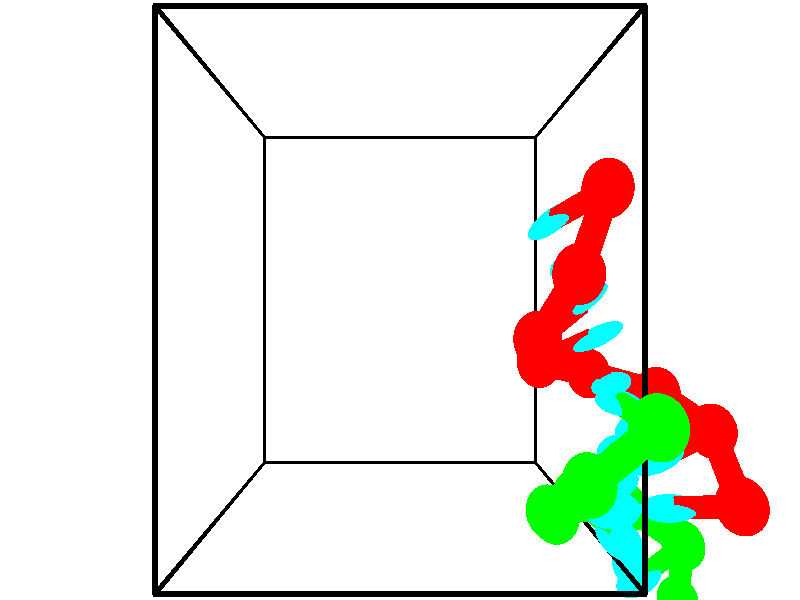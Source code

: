 // switches for output
#declare DRAW_BASES = 1; // possible values are 0, 1; only relevant for DNA ribbons
#declare DRAW_BASES_TYPE = 3; // possible values are 1, 2, 3; only relevant for DNA ribbons
#declare DRAW_FOG = 0; // set to 1 to enable fog

#include "colors.inc"

#include "transforms.inc"
background { rgb <1, 1, 1>}

#default {
   normal{
       ripples 0.25
       frequency 0.20
       turbulence 0.2
       lambda 5
   }
	finish {
		phong 0.1
		phong_size 40.
	}
}

// original window dimensions: 1024x640


// camera settings

camera {
	sky <-0, 1, 0>
	up <-0, 1, 0>
	right 1.6 * <1, 0, 0>
	location <2.5, 2.5, 11.1562>
	look_at <2.5, 2.5, 2.5>
	direction <0, 0, -8.6562>
	angle 67.0682
}


# declare cpy_camera_pos = <2.5, 2.5, 11.1562>;
# if (DRAW_FOG = 1)
fog {
	fog_type 2
	up vnormalize(cpy_camera_pos)
	color rgbt<1,1,1,0.3>
	distance 1e-5
	fog_alt 3e-3
	fog_offset 4
}
# end


// LIGHTS

# declare lum = 6;
global_settings {
	ambient_light rgb lum * <0.05, 0.05, 0.05>
	max_trace_level 15
}# declare cpy_direct_light_amount = 0.25;
light_source
{	1000 * <-1, -1, 1>,
	rgb lum * cpy_direct_light_amount
	parallel
}

light_source
{	1000 * <1, 1, -1>,
	rgb lum * cpy_direct_light_amount
	parallel
}

// strand 0

// nucleotide -1

// particle -1
sphere {
	<4.558525, 3.420820, 5.172700> 0.250000
	pigment { color rgbt <1,0,0,0> }
	no_shadow
}
cylinder {
	<4.308895, 3.297943, 4.885323>,  <4.159117, 3.224217, 4.712896>, 0.100000
	pigment { color rgbt <1,0,0,0> }
	no_shadow
}
cylinder {
	<4.308895, 3.297943, 4.885323>,  <4.558525, 3.420820, 5.172700>, 0.100000
	pigment { color rgbt <1,0,0,0> }
	no_shadow
}

// particle -1
sphere {
	<4.308895, 3.297943, 4.885323> 0.100000
	pigment { color rgbt <1,0,0,0> }
	no_shadow
}
sphere {
	0, 1
	scale<0.080000,0.200000,0.300000>
	matrix <0.656753, -0.704378, -0.269309,
		-0.423326, -0.639910, 0.641335,
		-0.624075, -0.307193, -0.718444,
		4.121673, 3.205785, 4.669789>
	pigment { color rgbt <0,1,1,0> }
	no_shadow
}
cylinder {
	<4.229101, 2.708594, 5.323648>,  <4.558525, 3.420820, 5.172700>, 0.130000
	pigment { color rgbt <1,0,0,0> }
	no_shadow
}

// nucleotide -1

// particle -1
sphere {
	<4.229101, 2.708594, 5.323648> 0.250000
	pigment { color rgbt <1,0,0,0> }
	no_shadow
}
cylinder {
	<4.268810, 2.779755, 4.932037>,  <4.292636, 2.822451, 4.697071>, 0.100000
	pigment { color rgbt <1,0,0,0> }
	no_shadow
}
cylinder {
	<4.268810, 2.779755, 4.932037>,  <4.229101, 2.708594, 5.323648>, 0.100000
	pigment { color rgbt <1,0,0,0> }
	no_shadow
}

// particle -1
sphere {
	<4.268810, 2.779755, 4.932037> 0.100000
	pigment { color rgbt <1,0,0,0> }
	no_shadow
}
sphere {
	0, 1
	scale<0.080000,0.200000,0.300000>
	matrix <0.570774, -0.816114, -0.090422,
		-0.815084, -0.549827, -0.182561,
		0.099274, 0.177903, -0.979028,
		4.298593, 2.833126, 4.638329>
	pigment { color rgbt <0,1,1,0> }
	no_shadow
}
cylinder {
	<3.941212, 2.155123, 4.830192>,  <4.229101, 2.708594, 5.323648>, 0.130000
	pigment { color rgbt <1,0,0,0> }
	no_shadow
}

// nucleotide -1

// particle -1
sphere {
	<3.941212, 2.155123, 4.830192> 0.250000
	pigment { color rgbt <1,0,0,0> }
	no_shadow
}
cylinder {
	<4.266857, 2.346939, 4.699188>,  <4.462244, 2.462029, 4.620586>, 0.100000
	pigment { color rgbt <1,0,0,0> }
	no_shadow
}
cylinder {
	<4.266857, 2.346939, 4.699188>,  <3.941212, 2.155123, 4.830192>, 0.100000
	pigment { color rgbt <1,0,0,0> }
	no_shadow
}

// particle -1
sphere {
	<4.266857, 2.346939, 4.699188> 0.100000
	pigment { color rgbt <1,0,0,0> }
	no_shadow
}
sphere {
	0, 1
	scale<0.080000,0.200000,0.300000>
	matrix <0.521580, -0.851773, 0.049359,
		-0.255294, -0.211006, -0.943558,
		0.814112, 0.479540, -0.327509,
		4.511091, 2.490801, 4.600935>
	pigment { color rgbt <0,1,1,0> }
	no_shadow
}
cylinder {
	<4.109570, 1.900988, 4.157279>,  <3.941212, 2.155123, 4.830192>, 0.130000
	pigment { color rgbt <1,0,0,0> }
	no_shadow
}

// nucleotide -1

// particle -1
sphere {
	<4.109570, 1.900988, 4.157279> 0.250000
	pigment { color rgbt <1,0,0,0> }
	no_shadow
}
cylinder {
	<4.432396, 2.050049, 4.340485>,  <4.626091, 2.139485, 4.450408>, 0.100000
	pigment { color rgbt <1,0,0,0> }
	no_shadow
}
cylinder {
	<4.432396, 2.050049, 4.340485>,  <4.109570, 1.900988, 4.157279>, 0.100000
	pigment { color rgbt <1,0,0,0> }
	no_shadow
}

// particle -1
sphere {
	<4.432396, 2.050049, 4.340485> 0.100000
	pigment { color rgbt <1,0,0,0> }
	no_shadow
}
sphere {
	0, 1
	scale<0.080000,0.200000,0.300000>
	matrix <0.456976, -0.885424, -0.084832,
		0.373924, 0.277766, -0.884888,
		0.807065, 0.372652, 0.458014,
		4.674515, 2.161844, 4.477889>
	pigment { color rgbt <0,1,1,0> }
	no_shadow
}
cylinder {
	<4.784423, 1.757730, 3.836513>,  <4.109570, 1.900988, 4.157279>, 0.130000
	pigment { color rgbt <1,0,0,0> }
	no_shadow
}

// nucleotide -1

// particle -1
sphere {
	<4.784423, 1.757730, 3.836513> 0.250000
	pigment { color rgbt <1,0,0,0> }
	no_shadow
}
cylinder {
	<4.801132, 1.742218, 4.235863>,  <4.811158, 1.732911, 4.475472>, 0.100000
	pigment { color rgbt <1,0,0,0> }
	no_shadow
}
cylinder {
	<4.801132, 1.742218, 4.235863>,  <4.784423, 1.757730, 3.836513>, 0.100000
	pigment { color rgbt <1,0,0,0> }
	no_shadow
}

// particle -1
sphere {
	<4.801132, 1.742218, 4.235863> 0.100000
	pigment { color rgbt <1,0,0,0> }
	no_shadow
}
sphere {
	0, 1
	scale<0.080000,0.200000,0.300000>
	matrix <0.380982, -0.923131, -0.051799,
		0.923639, 0.382526, -0.023787,
		0.041773, -0.038781, 0.998374,
		4.813664, 1.730584, 4.535375>
	pigment { color rgbt <0,1,1,0> }
	no_shadow
}
cylinder {
	<5.504596, 1.597590, 4.103796>,  <4.784423, 1.757730, 3.836513>, 0.130000
	pigment { color rgbt <1,0,0,0> }
	no_shadow
}

// nucleotide -1

// particle -1
sphere {
	<5.504596, 1.597590, 4.103796> 0.250000
	pigment { color rgbt <1,0,0,0> }
	no_shadow
}
cylinder {
	<5.246948, 1.474701, 4.384003>,  <5.092360, 1.400967, 4.552127>, 0.100000
	pigment { color rgbt <1,0,0,0> }
	no_shadow
}
cylinder {
	<5.246948, 1.474701, 4.384003>,  <5.504596, 1.597590, 4.103796>, 0.100000
	pigment { color rgbt <1,0,0,0> }
	no_shadow
}

// particle -1
sphere {
	<5.246948, 1.474701, 4.384003> 0.100000
	pigment { color rgbt <1,0,0,0> }
	no_shadow
}
sphere {
	0, 1
	scale<0.080000,0.200000,0.300000>
	matrix <0.401279, -0.915380, -0.032483,
		0.651220, 0.260180, 0.712895,
		-0.644118, -0.307223, 0.700518,
		5.053713, 1.382534, 4.594158>
	pigment { color rgbt <0,1,1,0> }
	no_shadow
}
cylinder {
	<5.939170, 1.295278, 4.501055>,  <5.504596, 1.597590, 4.103796>, 0.130000
	pigment { color rgbt <1,0,0,0> }
	no_shadow
}

// nucleotide -1

// particle -1
sphere {
	<5.939170, 1.295278, 4.501055> 0.250000
	pigment { color rgbt <1,0,0,0> }
	no_shadow
}
cylinder {
	<5.568497, 1.159607, 4.565819>,  <5.346093, 1.078204, 4.604677>, 0.100000
	pigment { color rgbt <1,0,0,0> }
	no_shadow
}
cylinder {
	<5.568497, 1.159607, 4.565819>,  <5.939170, 1.295278, 4.501055>, 0.100000
	pigment { color rgbt <1,0,0,0> }
	no_shadow
}

// particle -1
sphere {
	<5.568497, 1.159607, 4.565819> 0.100000
	pigment { color rgbt <1,0,0,0> }
	no_shadow
}
sphere {
	0, 1
	scale<0.080000,0.200000,0.300000>
	matrix <0.322298, -0.938756, -0.121904,
		0.193340, -0.060784, 0.979247,
		-0.926684, -0.339178, 0.161909,
		5.290492, 1.057853, 4.614391>
	pigment { color rgbt <0,1,1,0> }
	no_shadow
}
cylinder {
	<6.055926, 0.711959, 4.874162>,  <5.939170, 1.295278, 4.501055>, 0.130000
	pigment { color rgbt <1,0,0,0> }
	no_shadow
}

// nucleotide -1

// particle -1
sphere {
	<6.055926, 0.711959, 4.874162> 0.250000
	pigment { color rgbt <1,0,0,0> }
	no_shadow
}
cylinder {
	<5.686722, 0.660156, 4.729233>,  <5.465199, 0.629074, 4.642275>, 0.100000
	pigment { color rgbt <1,0,0,0> }
	no_shadow
}
cylinder {
	<5.686722, 0.660156, 4.729233>,  <6.055926, 0.711959, 4.874162>, 0.100000
	pigment { color rgbt <1,0,0,0> }
	no_shadow
}

// particle -1
sphere {
	<5.686722, 0.660156, 4.729233> 0.100000
	pigment { color rgbt <1,0,0,0> }
	no_shadow
}
sphere {
	0, 1
	scale<0.080000,0.200000,0.300000>
	matrix <0.219704, -0.950445, -0.219966,
		-0.315882, -0.282635, 0.905724,
		-0.923011, -0.129508, -0.362324,
		5.409819, 0.621304, 4.620535>
	pigment { color rgbt <0,1,1,0> }
	no_shadow
}
// strand 1

// nucleotide -1

// particle -1
sphere {
	<6.102304, -0.752708, 3.321745> 0.250000
	pigment { color rgbt <0,1,0,0> }
	no_shadow
}
cylinder {
	<5.772935, -0.778008, 3.547302>,  <5.575314, -0.793187, 3.682636>, 0.100000
	pigment { color rgbt <0,1,0,0> }
	no_shadow
}
cylinder {
	<5.772935, -0.778008, 3.547302>,  <6.102304, -0.752708, 3.321745>, 0.100000
	pigment { color rgbt <0,1,0,0> }
	no_shadow
}

// particle -1
sphere {
	<5.772935, -0.778008, 3.547302> 0.100000
	pigment { color rgbt <0,1,0,0> }
	no_shadow
}
sphere {
	0, 1
	scale<0.080000,0.200000,0.300000>
	matrix <-0.029011, 0.997161, 0.069480,
		-0.566686, 0.040853, -0.822920,
		-0.823423, -0.063247, 0.563892,
		5.525908, -0.796982, 3.716470>
	pigment { color rgbt <0,1,1,0> }
	no_shadow
}
cylinder {
	<6.044777, -0.057821, 3.596789>,  <6.102304, -0.752708, 3.321745>, 0.130000
	pigment { color rgbt <0,1,0,0> }
	no_shadow
}

// nucleotide -1

// particle -1
sphere {
	<6.044777, -0.057821, 3.596789> 0.250000
	pigment { color rgbt <0,1,0,0> }
	no_shadow
}
cylinder {
	<5.691989, -0.222702, 3.688194>,  <5.480316, -0.321631, 3.743037>, 0.100000
	pigment { color rgbt <0,1,0,0> }
	no_shadow
}
cylinder {
	<5.691989, -0.222702, 3.688194>,  <6.044777, -0.057821, 3.596789>, 0.100000
	pigment { color rgbt <0,1,0,0> }
	no_shadow
}

// particle -1
sphere {
	<5.691989, -0.222702, 3.688194> 0.100000
	pigment { color rgbt <0,1,0,0> }
	no_shadow
}
sphere {
	0, 1
	scale<0.080000,0.200000,0.300000>
	matrix <-0.333022, 0.888133, 0.316727,
		-0.333506, 0.203244, -0.920579,
		-0.881969, -0.412204, 0.228513,
		5.427398, -0.346363, 3.756748>
	pigment { color rgbt <0,1,1,0> }
	no_shadow
}
cylinder {
	<5.423389, 0.280474, 3.408912>,  <6.044777, -0.057821, 3.596789>, 0.130000
	pigment { color rgbt <0,1,0,0> }
	no_shadow
}

// nucleotide -1

// particle -1
sphere {
	<5.423389, 0.280474, 3.408912> 0.250000
	pigment { color rgbt <0,1,0,0> }
	no_shadow
}
cylinder {
	<5.306115, 0.089272, 3.740105>,  <5.235751, -0.025450, 3.938820>, 0.100000
	pigment { color rgbt <0,1,0,0> }
	no_shadow
}
cylinder {
	<5.306115, 0.089272, 3.740105>,  <5.423389, 0.280474, 3.408912>, 0.100000
	pigment { color rgbt <0,1,0,0> }
	no_shadow
}

// particle -1
sphere {
	<5.306115, 0.089272, 3.740105> 0.100000
	pigment { color rgbt <0,1,0,0> }
	no_shadow
}
sphere {
	0, 1
	scale<0.080000,0.200000,0.300000>
	matrix <-0.476755, 0.823774, 0.306760,
		-0.828701, -0.304807, -0.469411,
		-0.293186, -0.478006, 0.827981,
		5.218159, -0.054130, 3.988499>
	pigment { color rgbt <0,1,1,0> }
	no_shadow
}
cylinder {
	<4.648561, 0.480323, 3.679747>,  <5.423389, 0.280474, 3.408912>, 0.130000
	pigment { color rgbt <0,1,0,0> }
	no_shadow
}

// nucleotide -1

// particle -1
sphere {
	<4.648561, 0.480323, 3.679747> 0.250000
	pigment { color rgbt <0,1,0,0> }
	no_shadow
}
cylinder {
	<4.855475, 0.336288, 3.990295>,  <4.979624, 0.249868, 4.176625>, 0.100000
	pigment { color rgbt <0,1,0,0> }
	no_shadow
}
cylinder {
	<4.855475, 0.336288, 3.990295>,  <4.648561, 0.480323, 3.679747>, 0.100000
	pigment { color rgbt <0,1,0,0> }
	no_shadow
}

// particle -1
sphere {
	<4.855475, 0.336288, 3.990295> 0.100000
	pigment { color rgbt <0,1,0,0> }
	no_shadow
}
sphere {
	0, 1
	scale<0.080000,0.200000,0.300000>
	matrix <-0.345889, 0.741815, 0.574519,
		-0.782800, -0.565729, 0.259181,
		0.517286, -0.360086, 0.776372,
		5.010661, 0.228263, 4.223207>
	pigment { color rgbt <0,1,1,0> }
	no_shadow
}
cylinder {
	<4.200196, 0.475122, 4.219157>,  <4.648561, 0.480323, 3.679747>, 0.130000
	pigment { color rgbt <0,1,0,0> }
	no_shadow
}

// nucleotide -1

// particle -1
sphere {
	<4.200196, 0.475122, 4.219157> 0.250000
	pigment { color rgbt <0,1,0,0> }
	no_shadow
}
cylinder {
	<4.571528, 0.523911, 4.359627>,  <4.794328, 0.553184, 4.443909>, 0.100000
	pigment { color rgbt <0,1,0,0> }
	no_shadow
}
cylinder {
	<4.571528, 0.523911, 4.359627>,  <4.200196, 0.475122, 4.219157>, 0.100000
	pigment { color rgbt <0,1,0,0> }
	no_shadow
}

// particle -1
sphere {
	<4.571528, 0.523911, 4.359627> 0.100000
	pigment { color rgbt <0,1,0,0> }
	no_shadow
}
sphere {
	0, 1
	scale<0.080000,0.200000,0.300000>
	matrix <-0.318834, 0.746996, 0.583388,
		-0.191169, -0.653544, 0.732349,
		0.928332, 0.121972, 0.351174,
		4.850028, 0.560502, 4.464979>
	pigment { color rgbt <0,1,1,0> }
	no_shadow
}
cylinder {
	<4.108933, 0.644566, 4.885738>,  <4.200196, 0.475122, 4.219157>, 0.130000
	pigment { color rgbt <0,1,0,0> }
	no_shadow
}

// nucleotide -1

// particle -1
sphere {
	<4.108933, 0.644566, 4.885738> 0.250000
	pigment { color rgbt <0,1,0,0> }
	no_shadow
}
cylinder {
	<4.478335, 0.770164, 4.797607>,  <4.699977, 0.845524, 4.744729>, 0.100000
	pigment { color rgbt <0,1,0,0> }
	no_shadow
}
cylinder {
	<4.478335, 0.770164, 4.797607>,  <4.108933, 0.644566, 4.885738>, 0.100000
	pigment { color rgbt <0,1,0,0> }
	no_shadow
}

// particle -1
sphere {
	<4.478335, 0.770164, 4.797607> 0.100000
	pigment { color rgbt <0,1,0,0> }
	no_shadow
}
sphere {
	0, 1
	scale<0.080000,0.200000,0.300000>
	matrix <-0.207775, 0.892307, 0.400771,
		0.322440, -0.324336, 0.889292,
		0.923506, 0.313997, -0.220326,
		4.755387, 0.864364, 4.731510>
	pigment { color rgbt <0,1,1,0> }
	no_shadow
}
cylinder {
	<4.259973, 1.063837, 5.535401>,  <4.108933, 0.644566, 4.885738>, 0.130000
	pigment { color rgbt <0,1,0,0> }
	no_shadow
}

// nucleotide -1

// particle -1
sphere {
	<4.259973, 1.063837, 5.535401> 0.250000
	pigment { color rgbt <0,1,0,0> }
	no_shadow
}
cylinder {
	<4.526025, 1.155968, 5.251274>,  <4.685656, 1.211246, 5.080798>, 0.100000
	pigment { color rgbt <0,1,0,0> }
	no_shadow
}
cylinder {
	<4.526025, 1.155968, 5.251274>,  <4.259973, 1.063837, 5.535401>, 0.100000
	pigment { color rgbt <0,1,0,0> }
	no_shadow
}

// particle -1
sphere {
	<4.526025, 1.155968, 5.251274> 0.100000
	pigment { color rgbt <0,1,0,0> }
	no_shadow
}
sphere {
	0, 1
	scale<0.080000,0.200000,0.300000>
	matrix <-0.024513, 0.957463, 0.287514,
		0.746324, -0.173822, 0.642485,
		0.665131, 0.230328, -0.710317,
		4.725564, 1.225066, 5.038179>
	pigment { color rgbt <0,1,1,0> }
	no_shadow
}
cylinder {
	<4.779045, 1.563046, 5.837426>,  <4.259973, 1.063837, 5.535401>, 0.130000
	pigment { color rgbt <0,1,0,0> }
	no_shadow
}

// nucleotide -1

// particle -1
sphere {
	<4.779045, 1.563046, 5.837426> 0.250000
	pigment { color rgbt <0,1,0,0> }
	no_shadow
}
cylinder {
	<4.718530, 1.613121, 5.445213>,  <4.682221, 1.643166, 5.209886>, 0.100000
	pigment { color rgbt <0,1,0,0> }
	no_shadow
}
cylinder {
	<4.718530, 1.613121, 5.445213>,  <4.779045, 1.563046, 5.837426>, 0.100000
	pigment { color rgbt <0,1,0,0> }
	no_shadow
}

// particle -1
sphere {
	<4.718530, 1.613121, 5.445213> 0.100000
	pigment { color rgbt <0,1,0,0> }
	no_shadow
}
sphere {
	0, 1
	scale<0.080000,0.200000,0.300000>
	matrix <-0.075060, 0.987629, 0.137676,
		0.985636, 0.094427, -0.140019,
		-0.151287, 0.125189, -0.980530,
		4.673143, 1.650678, 5.151054>
	pigment { color rgbt <0,1,1,0> }
	no_shadow
}
// box output
cylinder {
	<0.000000, 0.000000, 0.000000>,  <5.000000, 0.000000, 0.000000>, 0.025000
	pigment { color rgbt <0,0,0,0> }
	no_shadow
}
cylinder {
	<0.000000, 0.000000, 0.000000>,  <0.000000, 5.000000, 0.000000>, 0.025000
	pigment { color rgbt <0,0,0,0> }
	no_shadow
}
cylinder {
	<0.000000, 0.000000, 0.000000>,  <0.000000, 0.000000, 5.000000>, 0.025000
	pigment { color rgbt <0,0,0,0> }
	no_shadow
}
cylinder {
	<5.000000, 5.000000, 5.000000>,  <0.000000, 5.000000, 5.000000>, 0.025000
	pigment { color rgbt <0,0,0,0> }
	no_shadow
}
cylinder {
	<5.000000, 5.000000, 5.000000>,  <5.000000, 0.000000, 5.000000>, 0.025000
	pigment { color rgbt <0,0,0,0> }
	no_shadow
}
cylinder {
	<5.000000, 5.000000, 5.000000>,  <5.000000, 5.000000, 0.000000>, 0.025000
	pigment { color rgbt <0,0,0,0> }
	no_shadow
}
cylinder {
	<0.000000, 0.000000, 5.000000>,  <0.000000, 5.000000, 5.000000>, 0.025000
	pigment { color rgbt <0,0,0,0> }
	no_shadow
}
cylinder {
	<0.000000, 0.000000, 5.000000>,  <5.000000, 0.000000, 5.000000>, 0.025000
	pigment { color rgbt <0,0,0,0> }
	no_shadow
}
cylinder {
	<5.000000, 5.000000, 0.000000>,  <0.000000, 5.000000, 0.000000>, 0.025000
	pigment { color rgbt <0,0,0,0> }
	no_shadow
}
cylinder {
	<5.000000, 5.000000, 0.000000>,  <5.000000, 0.000000, 0.000000>, 0.025000
	pigment { color rgbt <0,0,0,0> }
	no_shadow
}
cylinder {
	<5.000000, 0.000000, 5.000000>,  <5.000000, 0.000000, 0.000000>, 0.025000
	pigment { color rgbt <0,0,0,0> }
	no_shadow
}
cylinder {
	<0.000000, 5.000000, 0.000000>,  <0.000000, 5.000000, 5.000000>, 0.025000
	pigment { color rgbt <0,0,0,0> }
	no_shadow
}
// end of box output
